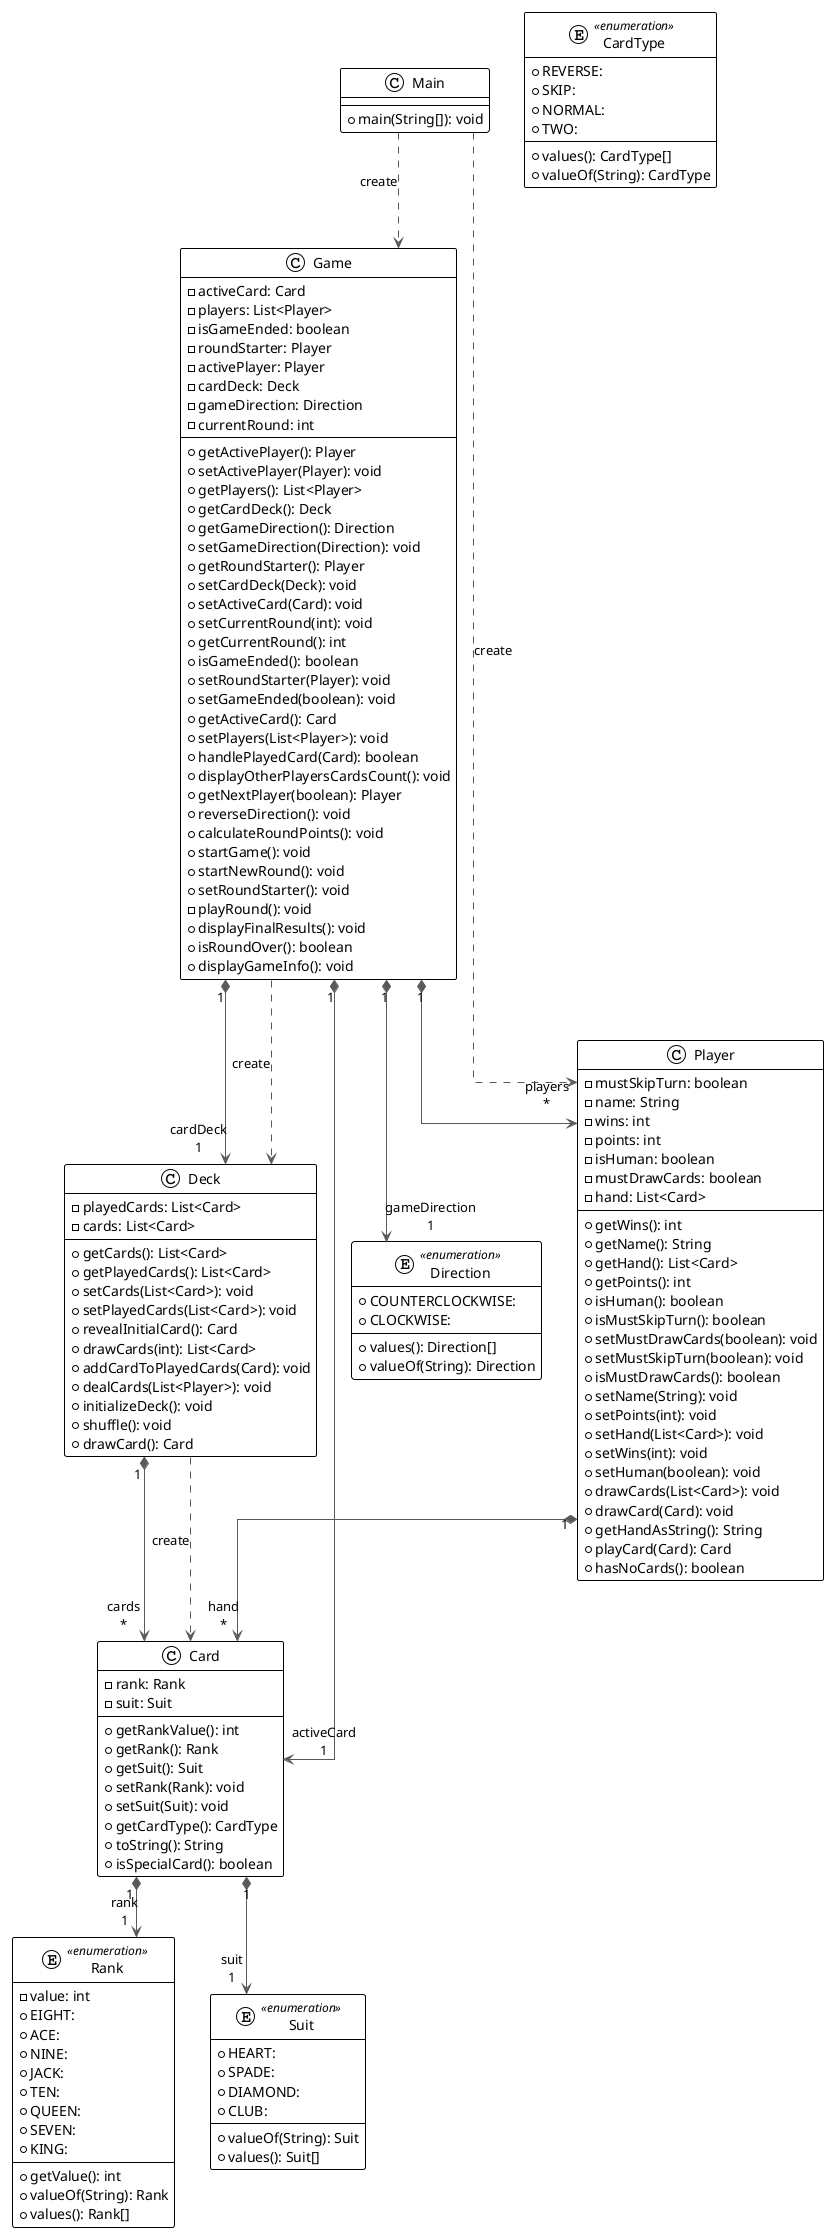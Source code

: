 @startuml

!theme plain
top to bottom direction
skinparam linetype ortho

class Card {
  - rank: Rank
  - suit: Suit
  + getRankValue(): int
  + getRank(): Rank
  + getSuit(): Suit
  + setRank(Rank): void
  + setSuit(Suit): void
  + getCardType(): CardType
  + toString(): String
  + isSpecialCard(): boolean
}
enum CardType << enumeration >> {
  + REVERSE:
  + SKIP:
  + NORMAL:
  + TWO:
  + values(): CardType[]
  + valueOf(String): CardType
}
class Deck {
  - playedCards: List<Card>
  - cards: List<Card>
  + getCards(): List<Card>
  + getPlayedCards(): List<Card>
  + setCards(List<Card>): void
  + setPlayedCards(List<Card>): void
  + revealInitialCard(): Card
  + drawCards(int): List<Card>
  + addCardToPlayedCards(Card): void
  + dealCards(List<Player>): void
  + initializeDeck(): void
  + shuffle(): void
  + drawCard(): Card
}
enum Direction << enumeration >> {
  + COUNTERCLOCKWISE:
  + CLOCKWISE:
  + values(): Direction[]
  + valueOf(String): Direction
}
class Game {
  - activeCard: Card
  - players: List<Player>
  - isGameEnded: boolean
  - roundStarter: Player
  - activePlayer: Player
  - cardDeck: Deck
  - gameDirection: Direction
  - currentRound: int
  + getActivePlayer(): Player
  + setActivePlayer(Player): void
  + getPlayers(): List<Player>
  + getCardDeck(): Deck
  + getGameDirection(): Direction
  + setGameDirection(Direction): void
  + getRoundStarter(): Player
  + setCardDeck(Deck): void
  + setActiveCard(Card): void
  + setCurrentRound(int): void
  + getCurrentRound(): int
  + isGameEnded(): boolean
  + setRoundStarter(Player): void
  + setGameEnded(boolean): void
  + getActiveCard(): Card
  + setPlayers(List<Player>): void
  + handlePlayedCard(Card): boolean
  + displayOtherPlayersCardsCount(): void
  + getNextPlayer(boolean): Player
  + reverseDirection(): void
  + calculateRoundPoints(): void
  + startGame(): void
  + startNewRound(): void
  + setRoundStarter(): void
  - playRound(): void
  + displayFinalResults(): void
  + isRoundOver(): boolean
  + displayGameInfo(): void
}
class Main {
  + main(String[]): void
}
class Player {
  - mustSkipTurn: boolean
  - name: String
  - wins: int
  - points: int
  - isHuman: boolean
  - mustDrawCards: boolean
  - hand: List<Card>
  + getWins(): int
  + getName(): String
  + getHand(): List<Card>
  + getPoints(): int
  + isHuman(): boolean
  + isMustSkipTurn(): boolean
  + setMustDrawCards(boolean): void
  + setMustSkipTurn(boolean): void
  + isMustDrawCards(): boolean
  + setName(String): void
  + setPoints(int): void
  + setHand(List<Card>): void
  + setWins(int): void
  + setHuman(boolean): void
  + drawCards(List<Card>): void
  + drawCard(Card): void
  + getHandAsString(): String
  + playCard(Card): Card
  + hasNoCards(): boolean
}
enum Rank << enumeration >> {
  - value: int
  + EIGHT:
  + ACE:
  + NINE:
  + JACK:
  + TEN:
  + QUEEN:
  + SEVEN:
  + KING:
  + getValue(): int
  + valueOf(String): Rank
  + values(): Rank[]
}
enum Suit << enumeration >> {
  + HEART:
  + SPADE:
  + DIAMOND:
  + CLUB:
  + valueOf(String): Suit
  + values(): Suit[]
}

Card      "1" *-[#595959,plain]-> "rank\n1" Rank
Card      "1" *-[#595959,plain]-> "suit\n1" Suit
Deck      "1" *-[#595959,plain]-> "cards\n*" Card
Deck       -[#595959,dashed]->  Card      : "«create»"
Game      "1" *-[#595959,plain]-> "activeCard\n1" Card
Game      "1" *-[#595959,plain]-> "cardDeck\n1" Deck
Game       -[#595959,dashed]->  Deck      : "«create»"
Game      "1" *-[#595959,plain]-> "gameDirection\n1" Direction
Game      "1" *-[#595959,plain]-> "players\n*" Player
Main       -[#595959,dashed]->  Game      : "«create»"
Main       -[#595959,dashed]->  Player    : "«create»"
Player    "1" *-[#595959,plain]-> "hand\n*" Card
@enduml
